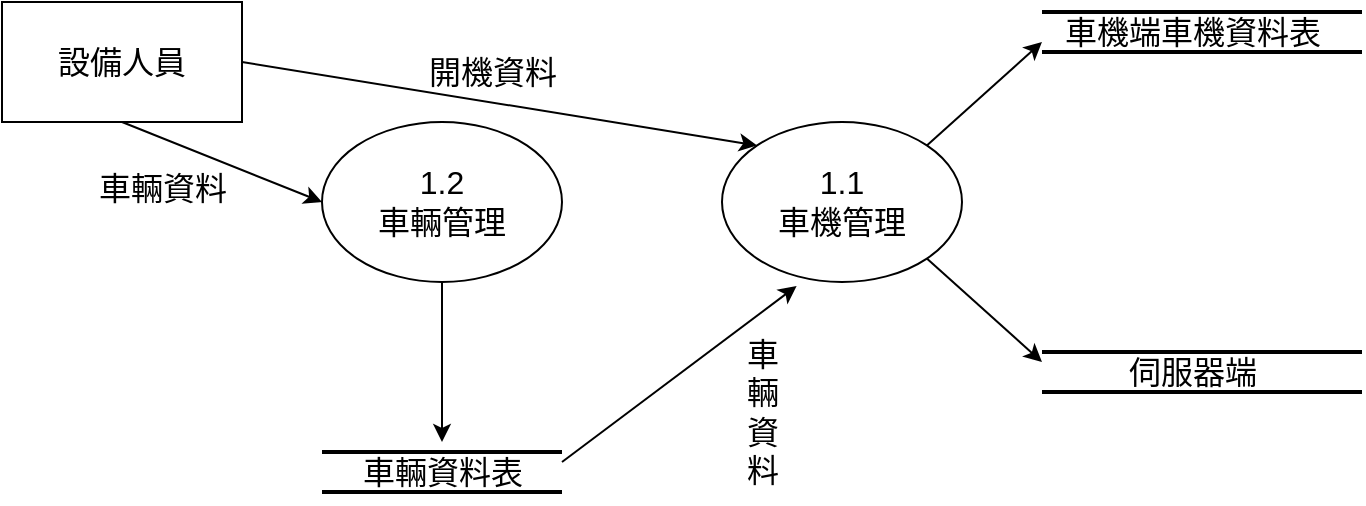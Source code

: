 <mxfile version="26.3.0">
  <diagram id="89Z47XQNOyBS4OzEdCp8" name="第 1 页">
    <mxGraphModel dx="778" dy="460" grid="1" gridSize="10" guides="1" tooltips="1" connect="1" arrows="1" fold="1" page="1" pageScale="1" pageWidth="3300" pageHeight="4681" math="0" shadow="0">
      <root>
        <mxCell id="0" />
        <mxCell id="1" parent="0" />
        <mxCell id="xaHcEthnXSobxIa-HRYK-2" value="&lt;font style=&quot;font-size: 16px;&quot;&gt;1.1&lt;/font&gt;&lt;div&gt;&lt;font style=&quot;font-size: 16px;&quot;&gt;車機管理&lt;/font&gt;&lt;/div&gt;" style="ellipse;whiteSpace=wrap;html=1;" vertex="1" parent="1">
          <mxGeometry x="440" y="280" width="120" height="80" as="geometry" />
        </mxCell>
        <mxCell id="xaHcEthnXSobxIa-HRYK-4" value="" style="edgeStyle=none;orthogonalLoop=1;jettySize=auto;html=1;rounded=0;exitX=1;exitY=0;exitDx=0;exitDy=0;" edge="1" parent="1" source="xaHcEthnXSobxIa-HRYK-2">
          <mxGeometry width="100" relative="1" as="geometry">
            <mxPoint x="550" y="290" as="sourcePoint" />
            <mxPoint x="600" y="240" as="targetPoint" />
            <Array as="points" />
          </mxGeometry>
        </mxCell>
        <mxCell id="xaHcEthnXSobxIa-HRYK-7" value="" style="line;strokeWidth=2;html=1;" vertex="1" parent="1">
          <mxGeometry x="600" y="220" width="160" height="10" as="geometry" />
        </mxCell>
        <mxCell id="xaHcEthnXSobxIa-HRYK-9" value="" style="line;strokeWidth=2;html=1;" vertex="1" parent="1">
          <mxGeometry x="600" y="240" width="160" height="10" as="geometry" />
        </mxCell>
        <mxCell id="xaHcEthnXSobxIa-HRYK-10" value="&lt;font style=&quot;font-size: 16px;&quot;&gt;車機端車機資料表&lt;/font&gt;" style="text;html=1;align=center;verticalAlign=middle;resizable=0;points=[];autosize=1;strokeColor=none;fillColor=none;" vertex="1" parent="1">
          <mxGeometry x="600" y="220" width="150" height="30" as="geometry" />
        </mxCell>
        <mxCell id="xaHcEthnXSobxIa-HRYK-11" value="" style="edgeStyle=none;orthogonalLoop=1;jettySize=auto;html=1;rounded=0;exitX=1;exitY=1;exitDx=0;exitDy=0;" edge="1" parent="1" source="xaHcEthnXSobxIa-HRYK-2">
          <mxGeometry width="100" relative="1" as="geometry">
            <mxPoint x="500" y="350" as="sourcePoint" />
            <mxPoint x="600" y="400" as="targetPoint" />
            <Array as="points" />
          </mxGeometry>
        </mxCell>
        <mxCell id="xaHcEthnXSobxIa-HRYK-12" value="" style="line;strokeWidth=2;html=1;" vertex="1" parent="1">
          <mxGeometry x="600" y="390" width="160" height="10" as="geometry" />
        </mxCell>
        <mxCell id="xaHcEthnXSobxIa-HRYK-13" value="" style="line;strokeWidth=2;html=1;" vertex="1" parent="1">
          <mxGeometry x="600" y="410" width="160" height="10" as="geometry" />
        </mxCell>
        <mxCell id="xaHcEthnXSobxIa-HRYK-14" value="&lt;font style=&quot;font-size: 16px;&quot;&gt;伺服器端&lt;/font&gt;" style="text;html=1;align=center;verticalAlign=middle;resizable=0;points=[];autosize=1;strokeColor=none;fillColor=none;" vertex="1" parent="1">
          <mxGeometry x="630" y="390" width="90" height="30" as="geometry" />
        </mxCell>
        <mxCell id="xaHcEthnXSobxIa-HRYK-15" value="&lt;font style=&quot;font-size: 16px;&quot;&gt;1.2&lt;/font&gt;&lt;div&gt;&lt;font style=&quot;font-size: 16px;&quot;&gt;車輛管理&lt;/font&gt;&lt;/div&gt;" style="ellipse;whiteSpace=wrap;html=1;" vertex="1" parent="1">
          <mxGeometry x="240" y="280" width="120" height="80" as="geometry" />
        </mxCell>
        <mxCell id="xaHcEthnXSobxIa-HRYK-16" value="&lt;font style=&quot;font-size: 16px;&quot;&gt;設備人員&lt;/font&gt;" style="rounded=0;whiteSpace=wrap;html=1;" vertex="1" parent="1">
          <mxGeometry x="80" y="220" width="120" height="60" as="geometry" />
        </mxCell>
        <mxCell id="xaHcEthnXSobxIa-HRYK-17" value="" style="edgeStyle=none;orthogonalLoop=1;jettySize=auto;html=1;rounded=0;exitX=0.5;exitY=1;exitDx=0;exitDy=0;entryX=0;entryY=0.5;entryDx=0;entryDy=0;" edge="1" parent="1" source="xaHcEthnXSobxIa-HRYK-16" target="xaHcEthnXSobxIa-HRYK-15">
          <mxGeometry width="100" relative="1" as="geometry">
            <mxPoint x="120" y="290" as="sourcePoint" />
            <mxPoint x="220" y="290" as="targetPoint" />
            <Array as="points" />
          </mxGeometry>
        </mxCell>
        <mxCell id="xaHcEthnXSobxIa-HRYK-18" value="&lt;font style=&quot;font-size: 16px;&quot;&gt;車輛資料&lt;/font&gt;" style="text;html=1;align=center;verticalAlign=middle;resizable=0;points=[];autosize=1;strokeColor=none;fillColor=none;" vertex="1" parent="1">
          <mxGeometry x="115" y="298" width="90" height="30" as="geometry" />
        </mxCell>
        <mxCell id="xaHcEthnXSobxIa-HRYK-21" value="" style="edgeStyle=none;orthogonalLoop=1;jettySize=auto;html=1;rounded=0;exitX=0.5;exitY=1;exitDx=0;exitDy=0;" edge="1" parent="1" source="xaHcEthnXSobxIa-HRYK-15">
          <mxGeometry width="100" relative="1" as="geometry">
            <mxPoint x="250" y="370" as="sourcePoint" />
            <mxPoint x="300" y="440" as="targetPoint" />
            <Array as="points" />
          </mxGeometry>
        </mxCell>
        <mxCell id="xaHcEthnXSobxIa-HRYK-22" value="" style="line;strokeWidth=2;html=1;" vertex="1" parent="1">
          <mxGeometry x="240" y="440" width="120" height="10" as="geometry" />
        </mxCell>
        <mxCell id="xaHcEthnXSobxIa-HRYK-23" value="" style="line;strokeWidth=2;html=1;" vertex="1" parent="1">
          <mxGeometry x="240" y="460" width="120" height="10" as="geometry" />
        </mxCell>
        <mxCell id="xaHcEthnXSobxIa-HRYK-24" value="&lt;font style=&quot;font-size: 16px;&quot;&gt;車輛資料表&lt;/font&gt;" style="text;html=1;align=center;verticalAlign=middle;resizable=0;points=[];autosize=1;strokeColor=none;fillColor=none;" vertex="1" parent="1">
          <mxGeometry x="250" y="440" width="100" height="30" as="geometry" />
        </mxCell>
        <mxCell id="xaHcEthnXSobxIa-HRYK-27" value="" style="edgeStyle=none;orthogonalLoop=1;jettySize=auto;html=1;rounded=0;entryX=0.311;entryY=1.025;entryDx=0;entryDy=0;entryPerimeter=0;" edge="1" parent="1" target="xaHcEthnXSobxIa-HRYK-2">
          <mxGeometry width="100" relative="1" as="geometry">
            <mxPoint x="360" y="450" as="sourcePoint" />
            <mxPoint x="420" y="450" as="targetPoint" />
            <Array as="points" />
          </mxGeometry>
        </mxCell>
        <mxCell id="xaHcEthnXSobxIa-HRYK-28" value="&lt;font style=&quot;font-size: 16px;&quot;&gt;車&lt;/font&gt;&lt;div&gt;&lt;font style=&quot;font-size: 16px;&quot;&gt;輛&lt;/font&gt;&lt;/div&gt;&lt;div&gt;&lt;font style=&quot;font-size: 16px;&quot;&gt;資&lt;/font&gt;&lt;/div&gt;&lt;div&gt;&lt;font style=&quot;font-size: 16px;&quot;&gt;料&lt;/font&gt;&lt;/div&gt;" style="text;html=1;align=center;verticalAlign=middle;resizable=0;points=[];autosize=1;strokeColor=none;fillColor=none;rotation=0;" vertex="1" parent="1">
          <mxGeometry x="440" y="380" width="40" height="90" as="geometry" />
        </mxCell>
        <mxCell id="xaHcEthnXSobxIa-HRYK-29" value="" style="edgeStyle=none;orthogonalLoop=1;jettySize=auto;html=1;rounded=0;exitX=1;exitY=0.5;exitDx=0;exitDy=0;entryX=0;entryY=0;entryDx=0;entryDy=0;" edge="1" parent="1" source="xaHcEthnXSobxIa-HRYK-16" target="xaHcEthnXSobxIa-HRYK-2">
          <mxGeometry width="100" relative="1" as="geometry">
            <mxPoint x="160" y="250" as="sourcePoint" />
            <mxPoint x="260" y="250" as="targetPoint" />
            <Array as="points" />
          </mxGeometry>
        </mxCell>
        <mxCell id="xaHcEthnXSobxIa-HRYK-30" value="&lt;font style=&quot;font-size: 16px;&quot;&gt;開機資料&lt;/font&gt;" style="text;html=1;align=center;verticalAlign=middle;resizable=0;points=[];autosize=1;strokeColor=none;fillColor=none;" vertex="1" parent="1">
          <mxGeometry x="280" y="240" width="90" height="30" as="geometry" />
        </mxCell>
      </root>
    </mxGraphModel>
  </diagram>
</mxfile>
